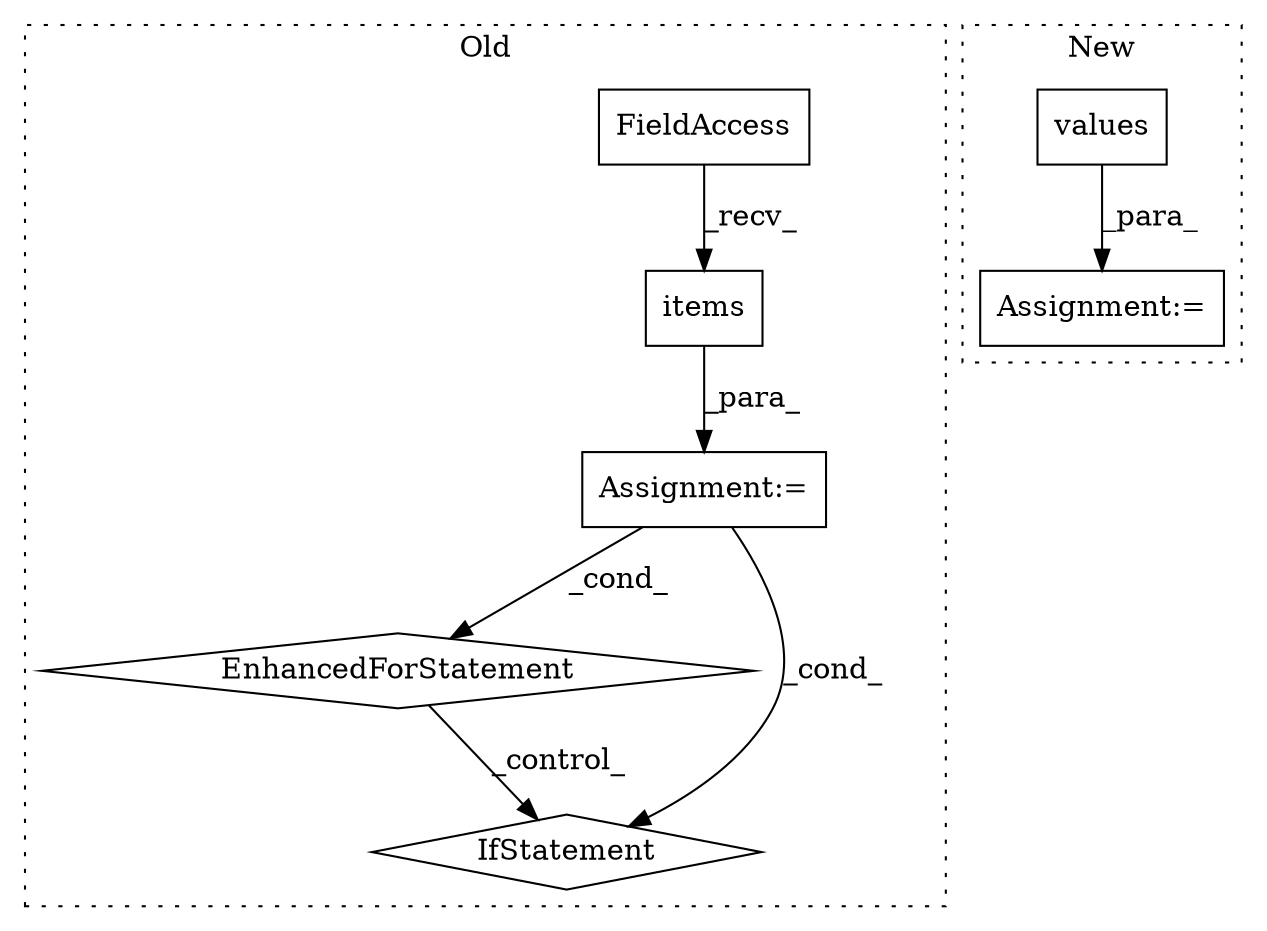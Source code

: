 digraph G {
subgraph cluster0 {
1 [label="items" a="32" s="10112" l="7" shape="box"];
3 [label="Assignment:=" a="7" s="10022,10119" l="66,2" shape="box"];
5 [label="EnhancedForStatement" a="70" s="10022,10119" l="66,2" shape="diamond"];
6 [label="IfStatement" a="25" s="10129,10152" l="10,2" shape="diamond"];
7 [label="FieldAccess" a="22" s="10100" l="11" shape="box"];
label = "Old";
style="dotted";
}
subgraph cluster1 {
2 [label="values" a="32" s="9465" l="8" shape="box"];
4 [label="Assignment:=" a="7" s="9002,9473" l="53,2" shape="box"];
label = "New";
style="dotted";
}
1 -> 3 [label="_para_"];
2 -> 4 [label="_para_"];
3 -> 5 [label="_cond_"];
3 -> 6 [label="_cond_"];
5 -> 6 [label="_control_"];
7 -> 1 [label="_recv_"];
}